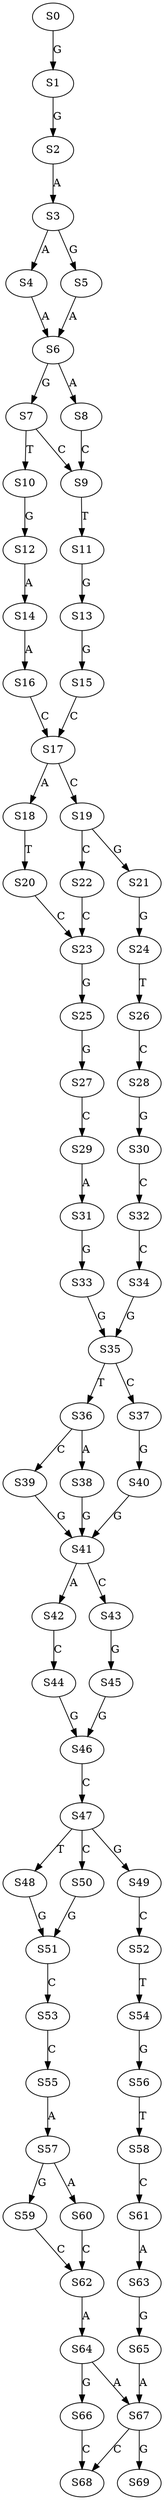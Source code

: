 strict digraph  {
	S0 -> S1 [ label = G ];
	S1 -> S2 [ label = G ];
	S2 -> S3 [ label = A ];
	S3 -> S4 [ label = A ];
	S3 -> S5 [ label = G ];
	S4 -> S6 [ label = A ];
	S5 -> S6 [ label = A ];
	S6 -> S7 [ label = G ];
	S6 -> S8 [ label = A ];
	S7 -> S9 [ label = C ];
	S7 -> S10 [ label = T ];
	S8 -> S9 [ label = C ];
	S9 -> S11 [ label = T ];
	S10 -> S12 [ label = G ];
	S11 -> S13 [ label = G ];
	S12 -> S14 [ label = A ];
	S13 -> S15 [ label = G ];
	S14 -> S16 [ label = A ];
	S15 -> S17 [ label = C ];
	S16 -> S17 [ label = C ];
	S17 -> S18 [ label = A ];
	S17 -> S19 [ label = C ];
	S18 -> S20 [ label = T ];
	S19 -> S21 [ label = G ];
	S19 -> S22 [ label = C ];
	S20 -> S23 [ label = C ];
	S21 -> S24 [ label = G ];
	S22 -> S23 [ label = C ];
	S23 -> S25 [ label = G ];
	S24 -> S26 [ label = T ];
	S25 -> S27 [ label = G ];
	S26 -> S28 [ label = C ];
	S27 -> S29 [ label = C ];
	S28 -> S30 [ label = G ];
	S29 -> S31 [ label = A ];
	S30 -> S32 [ label = C ];
	S31 -> S33 [ label = G ];
	S32 -> S34 [ label = C ];
	S33 -> S35 [ label = G ];
	S34 -> S35 [ label = G ];
	S35 -> S36 [ label = T ];
	S35 -> S37 [ label = C ];
	S36 -> S38 [ label = A ];
	S36 -> S39 [ label = C ];
	S37 -> S40 [ label = G ];
	S38 -> S41 [ label = G ];
	S39 -> S41 [ label = G ];
	S40 -> S41 [ label = G ];
	S41 -> S42 [ label = A ];
	S41 -> S43 [ label = C ];
	S42 -> S44 [ label = C ];
	S43 -> S45 [ label = G ];
	S44 -> S46 [ label = G ];
	S45 -> S46 [ label = G ];
	S46 -> S47 [ label = C ];
	S47 -> S48 [ label = T ];
	S47 -> S49 [ label = G ];
	S47 -> S50 [ label = C ];
	S48 -> S51 [ label = G ];
	S49 -> S52 [ label = C ];
	S50 -> S51 [ label = G ];
	S51 -> S53 [ label = C ];
	S52 -> S54 [ label = T ];
	S53 -> S55 [ label = C ];
	S54 -> S56 [ label = G ];
	S55 -> S57 [ label = A ];
	S56 -> S58 [ label = T ];
	S57 -> S59 [ label = G ];
	S57 -> S60 [ label = A ];
	S58 -> S61 [ label = C ];
	S59 -> S62 [ label = C ];
	S60 -> S62 [ label = C ];
	S61 -> S63 [ label = A ];
	S62 -> S64 [ label = A ];
	S63 -> S65 [ label = G ];
	S64 -> S66 [ label = G ];
	S64 -> S67 [ label = A ];
	S65 -> S67 [ label = A ];
	S66 -> S68 [ label = C ];
	S67 -> S69 [ label = G ];
	S67 -> S68 [ label = C ];
}
